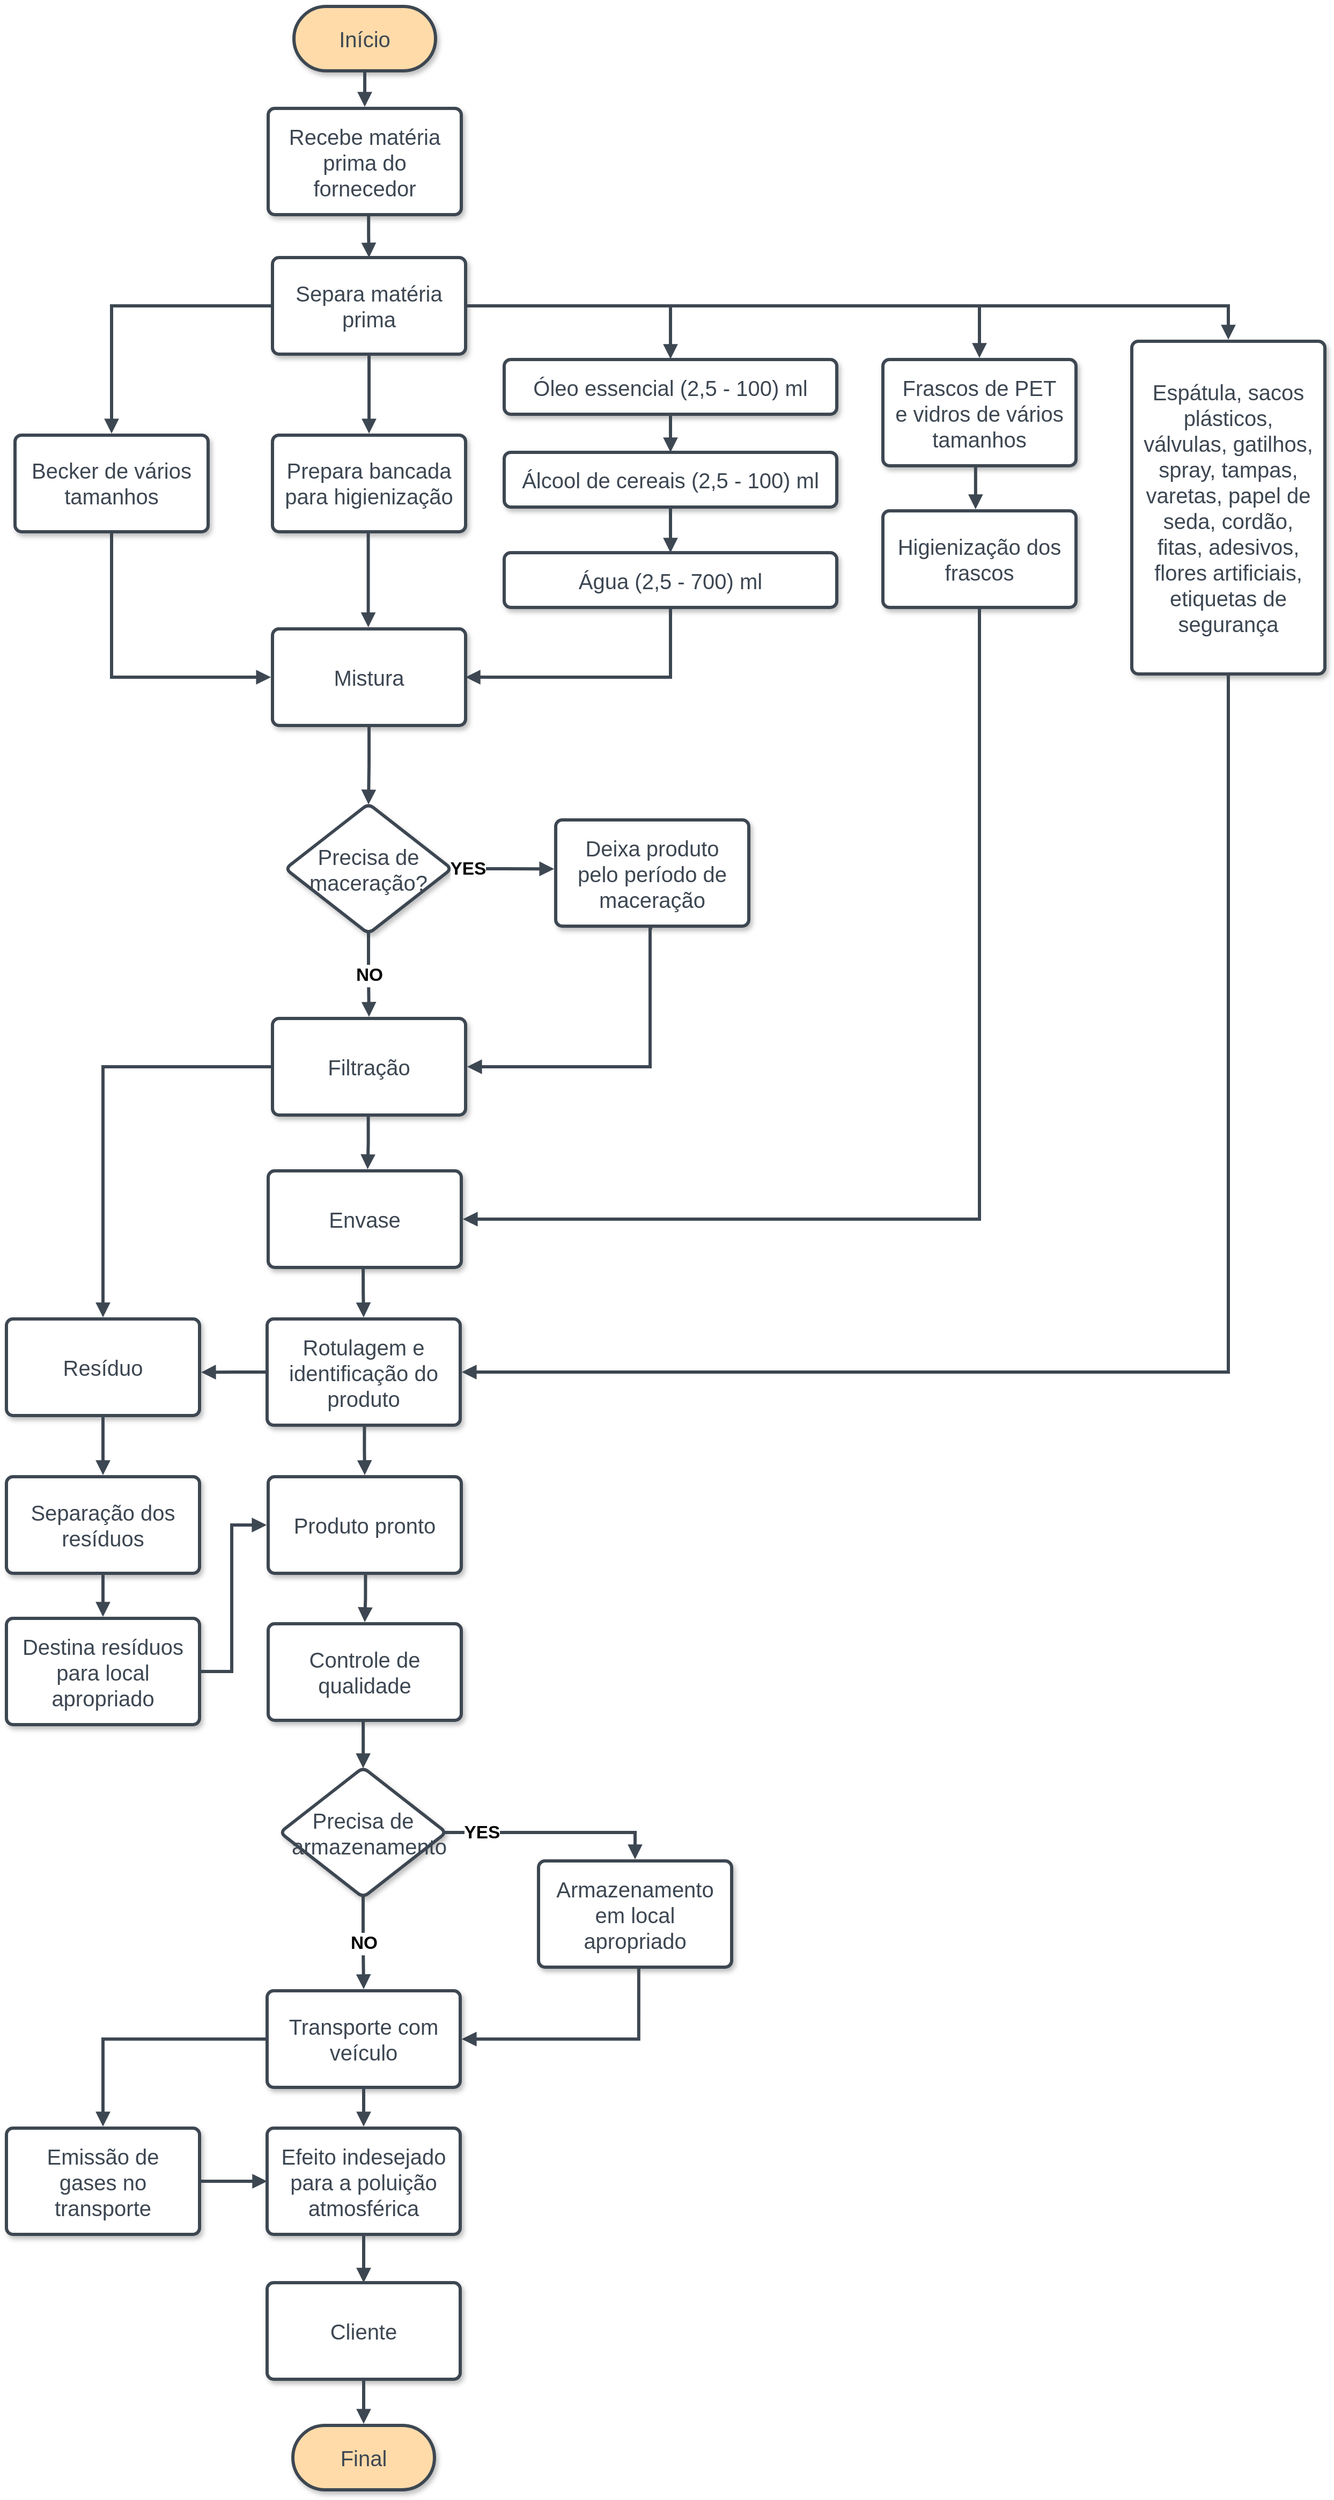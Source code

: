 <mxfile version="21.7.5" type="github">
  <diagram id="C5RBs43oDa-KdzZeNtuy" name="Page-1">
    <mxGraphModel dx="2505" dy="7123" grid="1" gridSize="10" guides="1" tooltips="1" connect="1" arrows="1" fold="1" page="1" pageScale="1" pageWidth="1500" pageHeight="1900" math="0" shadow="0">
      <root>
        <mxCell id="WIyWlLk6GJQsqaUBKTNV-0" />
        <mxCell id="WIyWlLk6GJQsqaUBKTNV-1" parent="WIyWlLk6GJQsqaUBKTNV-0" />
        <mxCell id="oeyPdxeXq-uHNHkCoqnj-98" value="Início" style="html=1;overflow=block;blockSpacing=1;whiteSpace=wrap;rounded=1;arcSize=50;fontSize=20;fontFamily=Helvetica;fontColor=#3d4752;align=center;spacing=11.3;strokeColor=#3d4752;strokeOpacity=100;fillOpacity=100;shadow=1;fillColor=#ffdba9;strokeWidth=3;lucidId=YGcM8_aNu0eV;" vertex="1" parent="WIyWlLk6GJQsqaUBKTNV-1">
          <mxGeometry x="298" y="-5680" width="132" height="60" as="geometry" />
        </mxCell>
        <mxCell id="oeyPdxeXq-uHNHkCoqnj-99" value="Recebe matéria prima do fornecedor" style="html=1;overflow=block;blockSpacing=1;whiteSpace=wrap;fontSize=20;fontFamily=Helvetica;fontColor=#3d4752;align=center;spacing=11.3;strokeColor=#3d4752;strokeOpacity=100;fillOpacity=100;rounded=1;absoluteArcSize=1;arcSize=12;shadow=1;fillColor=#ffffff;strokeWidth=3;lucidId=YGcM0Bxgonje;" vertex="1" parent="WIyWlLk6GJQsqaUBKTNV-1">
          <mxGeometry x="274" y="-5585" width="180" height="99" as="geometry" />
        </mxCell>
        <mxCell id="oeyPdxeXq-uHNHkCoqnj-100" value="" style="html=1;jettySize=18;whiteSpace=wrap;fontSize=13;fontFamily=Helvetica;strokeColor=#3d4752;strokeOpacity=100;strokeWidth=3;rounded=1;arcSize=0;edgeStyle=orthogonalEdgeStyle;startArrow=none;endArrow=block;endFill=1;exitX=0.5;exitY=1.025;exitPerimeter=0;entryX=0.5;entryY=-0.015;entryPerimeter=0;lucidId=YGcMHoneriRA;" edge="1" parent="WIyWlLk6GJQsqaUBKTNV-1" source="oeyPdxeXq-uHNHkCoqnj-98" target="oeyPdxeXq-uHNHkCoqnj-99">
          <mxGeometry width="100" height="100" relative="1" as="geometry">
            <Array as="points" />
          </mxGeometry>
        </mxCell>
        <mxCell id="oeyPdxeXq-uHNHkCoqnj-101" value="Separa matéria prima" style="html=1;overflow=block;blockSpacing=1;whiteSpace=wrap;fontSize=20;fontFamily=Helvetica;fontColor=#3d4752;align=center;spacing=11.3;strokeColor=#3d4752;strokeOpacity=100;fillOpacity=100;rounded=1;absoluteArcSize=1;arcSize=12;shadow=1;fillColor=#ffffff;strokeWidth=3;lucidId=8FcwCl-OisNj;" vertex="1" parent="WIyWlLk6GJQsqaUBKTNV-1">
          <mxGeometry x="278" y="-5446" width="180" height="90" as="geometry" />
        </mxCell>
        <mxCell id="oeyPdxeXq-uHNHkCoqnj-102" value="" style="html=1;jettySize=18;whiteSpace=wrap;fontSize=13;fontFamily=Helvetica;strokeColor=#3d4752;strokeOpacity=100;strokeWidth=3;rounded=1;arcSize=0;edgeStyle=orthogonalEdgeStyle;startArrow=none;endArrow=block;endFill=1;exitX=0.52;exitY=1.015;exitPerimeter=0;lucidId=tGcwjThB-EDp;" edge="1" parent="WIyWlLk6GJQsqaUBKTNV-1" source="oeyPdxeXq-uHNHkCoqnj-99">
          <mxGeometry width="100" height="100" relative="1" as="geometry">
            <Array as="points" />
            <mxPoint x="368" y="-5446" as="targetPoint" />
          </mxGeometry>
        </mxCell>
        <mxCell id="oeyPdxeXq-uHNHkCoqnj-103" value="Frascos de PET e vidros de vários tamanhos" style="html=1;overflow=block;blockSpacing=1;whiteSpace=wrap;fontSize=20;fontFamily=Helvetica;fontColor=#3d4752;align=center;spacing=11.3;strokeColor=#3d4752;strokeOpacity=100;fillOpacity=100;rounded=1;absoluteArcSize=1;arcSize=12;shadow=1;fillColor=#ffffff;strokeWidth=3;lucidId=WHcwYnl.YxyO;" vertex="1" parent="WIyWlLk6GJQsqaUBKTNV-1">
          <mxGeometry x="847" y="-5351" width="180" height="99" as="geometry" />
        </mxCell>
        <mxCell id="oeyPdxeXq-uHNHkCoqnj-104" value="Óleo essencial (2,5 - 100) ml" style="html=1;overflow=block;blockSpacing=1;whiteSpace=wrap;fontSize=20;fontFamily=Helvetica;fontColor=#3d4752;align=center;spacing=11.3;strokeColor=#3d4752;strokeOpacity=100;fillOpacity=100;rounded=1;absoluteArcSize=1;arcSize=12;shadow=1;fillColor=#ffffff;strokeWidth=3;lucidId=nIcwTGv3Z-u6;" vertex="1" parent="WIyWlLk6GJQsqaUBKTNV-1">
          <mxGeometry x="494" y="-5351" width="310" height="51" as="geometry" />
        </mxCell>
        <mxCell id="oeyPdxeXq-uHNHkCoqnj-105" value="Espátula, sacos plásticos, válvulas, gatilhos, spray, tampas, varetas, papel de seda, cordão, fitas, adesivos, flores artificiais, etiquetas de segurança" style="html=1;overflow=block;blockSpacing=1;whiteSpace=wrap;fontSize=20;fontFamily=Helvetica;fontColor=#3d4752;align=center;spacing=11.3;strokeColor=#3d4752;strokeOpacity=100;fillOpacity=100;rounded=1;absoluteArcSize=1;arcSize=12;shadow=1;fillColor=#ffffff;strokeWidth=3;lucidId=qLcwK6qHrBlZ;" vertex="1" parent="WIyWlLk6GJQsqaUBKTNV-1">
          <mxGeometry x="1079" y="-5368" width="180" height="310" as="geometry" />
        </mxCell>
        <mxCell id="oeyPdxeXq-uHNHkCoqnj-106" value="Becker de vários tamanhos" style="html=1;overflow=block;blockSpacing=1;whiteSpace=wrap;fontSize=20;fontFamily=Helvetica;fontColor=#3d4752;align=center;spacing=11.3;strokeColor=#3d4752;strokeOpacity=100;fillOpacity=100;rounded=1;absoluteArcSize=1;arcSize=12;shadow=1;fillColor=#ffffff;strokeWidth=3;lucidId=BNcwj2-kDnB~;" vertex="1" parent="WIyWlLk6GJQsqaUBKTNV-1">
          <mxGeometry x="38" y="-5280.53" width="180" height="90" as="geometry" />
        </mxCell>
        <mxCell id="oeyPdxeXq-uHNHkCoqnj-107" value="" style="html=1;jettySize=18;whiteSpace=wrap;fontSize=13;fontFamily=Helvetica;strokeColor=#3d4752;strokeOpacity=100;strokeWidth=3;rounded=1;arcSize=0;edgeStyle=orthogonalEdgeStyle;startArrow=none;endArrow=block;endFill=1;exitX=1.008;exitY=0.5;exitPerimeter=0;entryX=0.5;entryY=-0.015;entryPerimeter=0;lucidId=3NcwxWJQVx71;" edge="1" parent="WIyWlLk6GJQsqaUBKTNV-1" source="oeyPdxeXq-uHNHkCoqnj-101" target="oeyPdxeXq-uHNHkCoqnj-103">
          <mxGeometry width="100" height="100" relative="1" as="geometry">
            <Array as="points" />
          </mxGeometry>
        </mxCell>
        <mxCell id="oeyPdxeXq-uHNHkCoqnj-108" value="" style="html=1;jettySize=18;whiteSpace=wrap;fontSize=13;fontFamily=Helvetica;strokeColor=#3d4752;strokeOpacity=100;strokeWidth=3;rounded=1;arcSize=0;edgeStyle=orthogonalEdgeStyle;startArrow=none;endArrow=block;endFill=1;exitX=1.008;exitY=0.5;exitPerimeter=0;entryX=0.5;entryY=-0.005;entryPerimeter=0;lucidId=nOcwFCslH8xz;" edge="1" parent="WIyWlLk6GJQsqaUBKTNV-1" source="oeyPdxeXq-uHNHkCoqnj-101" target="oeyPdxeXq-uHNHkCoqnj-105">
          <mxGeometry width="100" height="100" relative="1" as="geometry">
            <Array as="points">
              <mxPoint x="1169" y="-5401" />
            </Array>
          </mxGeometry>
        </mxCell>
        <mxCell id="oeyPdxeXq-uHNHkCoqnj-109" value="Prepara bancada para higienização" style="html=1;overflow=block;blockSpacing=1;whiteSpace=wrap;fontSize=20;fontFamily=Helvetica;fontColor=#3d4752;align=center;spacing=11.3;strokeColor=#3d4752;strokeOpacity=100;fillOpacity=100;rounded=1;absoluteArcSize=1;arcSize=12;shadow=1;fillColor=#ffffff;strokeWidth=3;lucidId=2QcwhOX226Wk;" vertex="1" parent="WIyWlLk6GJQsqaUBKTNV-1">
          <mxGeometry x="278" y="-5280.53" width="180" height="90" as="geometry" />
        </mxCell>
        <mxCell id="oeyPdxeXq-uHNHkCoqnj-110" value="" style="html=1;jettySize=18;whiteSpace=wrap;fontSize=13;fontFamily=Helvetica;strokeColor=#3d4752;strokeOpacity=100;strokeWidth=3;rounded=1;arcSize=0;edgeStyle=orthogonalEdgeStyle;startArrow=none;endArrow=block;endFill=1;exitX=0.5;exitY=1;entryX=0.5;entryY=-0.017;entryPerimeter=0;lucidId=9Rcwi3bHZadr;exitDx=0;exitDy=0;" edge="1" parent="WIyWlLk6GJQsqaUBKTNV-1" source="oeyPdxeXq-uHNHkCoqnj-101" target="oeyPdxeXq-uHNHkCoqnj-109">
          <mxGeometry width="100" height="100" relative="1" as="geometry">
            <Array as="points" />
            <mxPoint x="368" y="-5310" as="sourcePoint" />
          </mxGeometry>
        </mxCell>
        <mxCell id="oeyPdxeXq-uHNHkCoqnj-111" value="Mistura" style="html=1;overflow=block;blockSpacing=1;whiteSpace=wrap;fontSize=20;fontFamily=Helvetica;fontColor=#3d4752;align=center;spacing=11.3;strokeColor=#3d4752;strokeOpacity=100;fillOpacity=100;rounded=1;absoluteArcSize=1;arcSize=12;shadow=1;fillColor=#ffffff;strokeWidth=3;lucidId=0Scwd76Dw3pD;" vertex="1" parent="WIyWlLk6GJQsqaUBKTNV-1">
          <mxGeometry x="278" y="-5100" width="180" height="90" as="geometry" />
        </mxCell>
        <mxCell id="oeyPdxeXq-uHNHkCoqnj-112" value="" style="html=1;jettySize=18;whiteSpace=wrap;fontSize=13;fontFamily=Helvetica;strokeColor=#3d4752;strokeOpacity=100;strokeWidth=3;rounded=1;arcSize=0;edgeStyle=orthogonalEdgeStyle;startArrow=none;endArrow=block;endFill=1;exitX=0.496;exitY=1.017;exitPerimeter=0;entryX=0.496;entryY=-0.017;entryPerimeter=0;lucidId=cTcwrEz4fAhM;" edge="1" parent="WIyWlLk6GJQsqaUBKTNV-1" source="oeyPdxeXq-uHNHkCoqnj-109" target="oeyPdxeXq-uHNHkCoqnj-111">
          <mxGeometry width="100" height="100" relative="1" as="geometry">
            <Array as="points" />
          </mxGeometry>
        </mxCell>
        <mxCell id="oeyPdxeXq-uHNHkCoqnj-113" value="Higienização dos frascos" style="html=1;overflow=block;blockSpacing=1;whiteSpace=wrap;fontSize=20;fontFamily=Helvetica;fontColor=#3d4752;align=center;spacing=11.3;strokeColor=#3d4752;strokeOpacity=100;fillOpacity=100;rounded=1;absoluteArcSize=1;arcSize=12;shadow=1;fillColor=#ffffff;strokeWidth=3;lucidId=1TcwZC0Htjau;" vertex="1" parent="WIyWlLk6GJQsqaUBKTNV-1">
          <mxGeometry x="847" y="-5210" width="180" height="90" as="geometry" />
        </mxCell>
        <mxCell id="oeyPdxeXq-uHNHkCoqnj-114" value="" style="html=1;jettySize=18;whiteSpace=wrap;fontSize=13;fontFamily=Helvetica;strokeColor=#3d4752;strokeOpacity=100;strokeWidth=3;rounded=1;arcSize=0;edgeStyle=orthogonalEdgeStyle;startArrow=none;endArrow=block;endFill=1;exitX=1.008;exitY=0.5;exitPerimeter=0;entryX=0.5;entryY=-0.01;entryPerimeter=0;lucidId=-UcwboVh97pr;" edge="1" parent="WIyWlLk6GJQsqaUBKTNV-1" source="oeyPdxeXq-uHNHkCoqnj-101" target="oeyPdxeXq-uHNHkCoqnj-104">
          <mxGeometry width="100" height="100" relative="1" as="geometry">
            <Array as="points" />
          </mxGeometry>
        </mxCell>
        <mxCell id="oeyPdxeXq-uHNHkCoqnj-115" value="" style="html=1;jettySize=18;whiteSpace=wrap;fontSize=13;fontFamily=Helvetica;strokeColor=#3d4752;strokeOpacity=100;strokeWidth=3;rounded=1;arcSize=0;edgeStyle=orthogonalEdgeStyle;startArrow=none;endArrow=block;endFill=1;exitX=0.48;exitY=1.015;exitPerimeter=0;entryX=0.48;entryY=-0.017;entryPerimeter=0;lucidId=FVcwiRzkbgAg;" edge="1" parent="WIyWlLk6GJQsqaUBKTNV-1" source="oeyPdxeXq-uHNHkCoqnj-103" target="oeyPdxeXq-uHNHkCoqnj-113">
          <mxGeometry width="100" height="100" relative="1" as="geometry">
            <Array as="points" />
          </mxGeometry>
        </mxCell>
        <mxCell id="oeyPdxeXq-uHNHkCoqnj-116" value="Precisa de maceração?" style="html=1;overflow=block;blockSpacing=1;whiteSpace=wrap;rhombus;fontSize=20;fontFamily=Helvetica;fontColor=#3d4752;align=center;spacing=11.3;strokeColor=#3d4752;strokeOpacity=100;fillOpacity=100;rounded=1;absoluteArcSize=1;arcSize=12;shadow=1;fillColor=#ffffff;strokeWidth=3;lucidId=MWcw1JKQZg.j;" vertex="1" parent="WIyWlLk6GJQsqaUBKTNV-1">
          <mxGeometry x="290" y="-4937" width="155" height="121" as="geometry" />
        </mxCell>
        <mxCell id="oeyPdxeXq-uHNHkCoqnj-117" value="" style="html=1;jettySize=18;whiteSpace=wrap;fontSize=16.7;fontFamily=Helvetica;fontStyle=1;strokeColor=#3d4752;strokeOpacity=100;strokeWidth=3;rounded=1;arcSize=0;edgeStyle=orthogonalEdgeStyle;startArrow=none;endArrow=block;endFill=1;exitX=0.991;exitY=0.5;exitPerimeter=0;entryX=-0.008;entryY=0.461;entryPerimeter=0;lucidId=IXcw-OvC-R-s;" edge="1" parent="WIyWlLk6GJQsqaUBKTNV-1" source="oeyPdxeXq-uHNHkCoqnj-116" target="oeyPdxeXq-uHNHkCoqnj-122">
          <mxGeometry width="100" height="100" relative="1" as="geometry">
            <Array as="points" />
          </mxGeometry>
        </mxCell>
        <mxCell id="oeyPdxeXq-uHNHkCoqnj-118" value="YES" style="text;html=1;resizable=0;labelBackgroundColor=default;align=center;verticalAlign=middle;fontStyle=1;fontSize=16.7;" vertex="1" parent="oeyPdxeXq-uHNHkCoqnj-117">
          <mxGeometry x="-0.662" relative="1" as="geometry">
            <mxPoint as="offset" />
          </mxGeometry>
        </mxCell>
        <mxCell id="oeyPdxeXq-uHNHkCoqnj-119" value="Filtração" style="html=1;overflow=block;blockSpacing=1;whiteSpace=wrap;fontSize=20;fontFamily=Helvetica;fontColor=#3d4752;align=center;spacing=11.3;strokeColor=#3d4752;strokeOpacity=100;fillOpacity=100;rounded=1;absoluteArcSize=1;arcSize=12;shadow=1;fillColor=#ffffff;strokeWidth=3;lucidId=ZXcw~A__WTcA;" vertex="1" parent="WIyWlLk6GJQsqaUBKTNV-1">
          <mxGeometry x="278" y="-4737" width="180" height="90" as="geometry" />
        </mxCell>
        <mxCell id="oeyPdxeXq-uHNHkCoqnj-120" value="" style="html=1;jettySize=18;whiteSpace=wrap;fontSize=16.7;fontFamily=Helvetica;fontStyle=1;strokeColor=#3d4752;strokeOpacity=100;strokeWidth=3;rounded=1;arcSize=0;edgeStyle=orthogonalEdgeStyle;startArrow=none;endArrow=block;endFill=1;exitX=0.5;exitY=0.995;exitPerimeter=0;entryX=0.5;entryY=-0.017;entryPerimeter=0;lucidId=AYcwqezpHVg7;" edge="1" parent="WIyWlLk6GJQsqaUBKTNV-1" source="oeyPdxeXq-uHNHkCoqnj-116" target="oeyPdxeXq-uHNHkCoqnj-119">
          <mxGeometry width="100" height="100" relative="1" as="geometry">
            <Array as="points" />
          </mxGeometry>
        </mxCell>
        <mxCell id="oeyPdxeXq-uHNHkCoqnj-121" value="NO" style="text;html=1;resizable=0;labelBackgroundColor=default;align=center;verticalAlign=middle;fontStyle=1;fontSize=16.7;" vertex="1" parent="oeyPdxeXq-uHNHkCoqnj-120">
          <mxGeometry relative="1" as="geometry" />
        </mxCell>
        <mxCell id="oeyPdxeXq-uHNHkCoqnj-122" value="Deixa produto pelo período de maceração" style="html=1;overflow=block;blockSpacing=1;whiteSpace=wrap;fontSize=20;fontFamily=Helvetica;fontColor=#3d4752;align=center;spacing=11.3;strokeColor=#3d4752;strokeOpacity=100;fillOpacity=100;rounded=1;absoluteArcSize=1;arcSize=12;shadow=1;fillColor=#ffffff;strokeWidth=3;lucidId=NYcw1ag34D01;" vertex="1" parent="WIyWlLk6GJQsqaUBKTNV-1">
          <mxGeometry x="542" y="-4922" width="180" height="99" as="geometry" />
        </mxCell>
        <mxCell id="oeyPdxeXq-uHNHkCoqnj-123" value="" style="html=1;jettySize=18;whiteSpace=wrap;fontSize=13;fontFamily=Helvetica;strokeColor=#3d4752;strokeOpacity=100;strokeWidth=3;rounded=1;arcSize=0;edgeStyle=orthogonalEdgeStyle;startArrow=none;endArrow=block;endFill=1;exitX=0.5;exitY=1.017;exitPerimeter=0;entryX=0.5;entryY=0.005;entryPerimeter=0;lucidId=sZcwaonJgHd_;" edge="1" parent="WIyWlLk6GJQsqaUBKTNV-1" source="oeyPdxeXq-uHNHkCoqnj-111" target="oeyPdxeXq-uHNHkCoqnj-116">
          <mxGeometry width="100" height="100" relative="1" as="geometry">
            <Array as="points" />
          </mxGeometry>
        </mxCell>
        <mxCell id="oeyPdxeXq-uHNHkCoqnj-124" value="" style="html=1;jettySize=18;whiteSpace=wrap;fontSize=13;fontFamily=Helvetica;strokeColor=#3d4752;strokeOpacity=100;strokeWidth=3;rounded=1;arcSize=0;edgeStyle=orthogonalEdgeStyle;startArrow=none;endArrow=block;endFill=1;exitX=0.5;exitY=1.015;exitPerimeter=0;entryX=1.008;entryY=0.5;entryPerimeter=0;lucidId=BZcwC6.gD~DS;" edge="1" parent="WIyWlLk6GJQsqaUBKTNV-1" source="oeyPdxeXq-uHNHkCoqnj-122" target="oeyPdxeXq-uHNHkCoqnj-119">
          <mxGeometry width="100" height="100" relative="1" as="geometry">
            <Array as="points">
              <mxPoint x="630" y="-4821" />
              <mxPoint x="630" y="-4692" />
            </Array>
          </mxGeometry>
        </mxCell>
        <mxCell id="oeyPdxeXq-uHNHkCoqnj-125" value="Envase" style="html=1;overflow=block;blockSpacing=1;whiteSpace=wrap;fontSize=20;fontFamily=Helvetica;fontColor=#3d4752;align=center;spacing=11.3;strokeColor=#3d4752;strokeOpacity=100;fillOpacity=100;rounded=1;absoluteArcSize=1;arcSize=12;shadow=1;fillColor=#ffffff;strokeWidth=3;lucidId=q0cwf0W-6g7t;" vertex="1" parent="WIyWlLk6GJQsqaUBKTNV-1">
          <mxGeometry x="274" y="-4595" width="180" height="90" as="geometry" />
        </mxCell>
        <mxCell id="oeyPdxeXq-uHNHkCoqnj-126" value="Final" style="html=1;overflow=block;blockSpacing=1;whiteSpace=wrap;rounded=1;arcSize=50;fontSize=20;fontFamily=Helvetica;fontColor=#3d4752;align=center;spacing=11.3;strokeColor=#3d4752;strokeOpacity=100;fillOpacity=100;shadow=1;fillColor=#ffdba9;strokeWidth=3;lucidId=t1cwyaAYWCxq;" vertex="1" parent="WIyWlLk6GJQsqaUBKTNV-1">
          <mxGeometry x="297" y="-3426" width="132" height="60" as="geometry" />
        </mxCell>
        <mxCell id="oeyPdxeXq-uHNHkCoqnj-128" value="" style="html=1;jettySize=18;whiteSpace=wrap;fontSize=13;fontFamily=Helvetica;strokeColor=#3d4752;strokeOpacity=100;strokeWidth=3;rounded=1;arcSize=0;edgeStyle=orthogonalEdgeStyle;startArrow=none;endArrow=block;endFill=1;exitX=0.5;exitY=1.017;exitPerimeter=0;entryX=-0.008;entryY=0.5;entryPerimeter=0;lucidId=V2cw7hryna26;" edge="1" parent="WIyWlLk6GJQsqaUBKTNV-1" source="oeyPdxeXq-uHNHkCoqnj-106" target="oeyPdxeXq-uHNHkCoqnj-111">
          <mxGeometry width="100" height="100" relative="1" as="geometry">
            <Array as="points">
              <mxPoint x="128" y="-5055" />
            </Array>
          </mxGeometry>
        </mxCell>
        <mxCell id="oeyPdxeXq-uHNHkCoqnj-129" value="" style="html=1;jettySize=18;whiteSpace=wrap;fontSize=13;fontFamily=Helvetica;strokeColor=#3d4752;strokeOpacity=100;strokeWidth=3;rounded=1;arcSize=0;edgeStyle=orthogonalEdgeStyle;startArrow=none;endArrow=block;endFill=1;exitX=-0.008;exitY=0.5;exitPerimeter=0;entryX=0.5;entryY=-0.017;entryPerimeter=0;lucidId=f4cwZ7TWneDO;" edge="1" parent="WIyWlLk6GJQsqaUBKTNV-1" source="oeyPdxeXq-uHNHkCoqnj-101" target="oeyPdxeXq-uHNHkCoqnj-106">
          <mxGeometry width="100" height="100" relative="1" as="geometry">
            <Array as="points" />
          </mxGeometry>
        </mxCell>
        <mxCell id="oeyPdxeXq-uHNHkCoqnj-130" value="Resíduo" style="html=1;overflow=block;blockSpacing=1;whiteSpace=wrap;fontSize=20;fontFamily=Helvetica;fontColor=#3d4752;align=center;spacing=11.3;strokeColor=#3d4752;strokeOpacity=100;fillOpacity=100;rounded=1;absoluteArcSize=1;arcSize=12;shadow=1;fillColor=#ffffff;strokeWidth=3;lucidId=v6cw4Uoar-NR;" vertex="1" parent="WIyWlLk6GJQsqaUBKTNV-1">
          <mxGeometry x="30" y="-4457" width="180" height="90" as="geometry" />
        </mxCell>
        <mxCell id="oeyPdxeXq-uHNHkCoqnj-131" value="" style="html=1;jettySize=18;whiteSpace=wrap;fontSize=13;fontFamily=Helvetica;strokeColor=#3d4752;strokeOpacity=100;strokeWidth=3;rounded=1;arcSize=0;edgeStyle=orthogonalEdgeStyle;startArrow=none;endArrow=block;endFill=1;exitX=0.5;exitY=1.017;exitPerimeter=0;entryX=1.008;entryY=0.5;entryPerimeter=0;lucidId=06cw5d8bLUtg;" edge="1" parent="WIyWlLk6GJQsqaUBKTNV-1" source="oeyPdxeXq-uHNHkCoqnj-113" target="oeyPdxeXq-uHNHkCoqnj-125">
          <mxGeometry width="100" height="100" relative="1" as="geometry">
            <Array as="points">
              <mxPoint x="937" y="-4550" />
            </Array>
          </mxGeometry>
        </mxCell>
        <mxCell id="oeyPdxeXq-uHNHkCoqnj-132" value="" style="html=1;jettySize=18;whiteSpace=wrap;fontSize=13;fontFamily=Helvetica;strokeColor=#3d4752;strokeOpacity=100;strokeWidth=3;rounded=1;arcSize=0;edgeStyle=orthogonalEdgeStyle;startArrow=none;endArrow=block;endFill=1;exitX=-0.008;exitY=0.5;exitPerimeter=0;entryX=0.5;entryY=-0.017;entryPerimeter=0;lucidId=q7cw8anaiRQP;" edge="1" parent="WIyWlLk6GJQsqaUBKTNV-1" source="oeyPdxeXq-uHNHkCoqnj-119" target="oeyPdxeXq-uHNHkCoqnj-130">
          <mxGeometry width="100" height="100" relative="1" as="geometry">
            <Array as="points" />
          </mxGeometry>
        </mxCell>
        <mxCell id="oeyPdxeXq-uHNHkCoqnj-133" value="Produto pronto" style="html=1;overflow=block;blockSpacing=1;whiteSpace=wrap;fontSize=20;fontFamily=Helvetica;fontColor=#3d4752;align=center;spacing=11.3;strokeColor=#3d4752;strokeOpacity=100;fillOpacity=100;rounded=1;absoluteArcSize=1;arcSize=12;shadow=1;fillColor=#ffffff;strokeWidth=3;lucidId=17cwy.eUG1hP;" vertex="1" parent="WIyWlLk6GJQsqaUBKTNV-1">
          <mxGeometry x="274" y="-4310" width="180" height="90" as="geometry" />
        </mxCell>
        <mxCell id="oeyPdxeXq-uHNHkCoqnj-134" value="" style="html=1;jettySize=18;whiteSpace=wrap;fontSize=13;fontFamily=Helvetica;strokeColor=#3d4752;strokeOpacity=100;strokeWidth=3;rounded=1;arcSize=0;edgeStyle=orthogonalEdgeStyle;startArrow=none;endArrow=block;endFill=1;exitX=0.492;exitY=1.017;exitPerimeter=0;entryX=0.5;entryY=-0.015;entryPerimeter=0;lucidId=h8cw9GfB~.yR;" edge="1" parent="WIyWlLk6GJQsqaUBKTNV-1" source="oeyPdxeXq-uHNHkCoqnj-125" target="oeyPdxeXq-uHNHkCoqnj-136">
          <mxGeometry width="100" height="100" relative="1" as="geometry">
            <Array as="points" />
          </mxGeometry>
        </mxCell>
        <mxCell id="oeyPdxeXq-uHNHkCoqnj-135" value="" style="html=1;jettySize=18;whiteSpace=wrap;fontSize=13;fontFamily=Helvetica;strokeColor=#3d4752;strokeOpacity=100;strokeWidth=3;rounded=1;arcSize=0;edgeStyle=orthogonalEdgeStyle;startArrow=none;endArrow=block;endFill=1;exitX=0.496;exitY=1.017;exitPerimeter=0;entryX=0.515;entryY=-0.017;entryPerimeter=0;lucidId=t8cwf42Uu.9X;" edge="1" parent="WIyWlLk6GJQsqaUBKTNV-1" source="oeyPdxeXq-uHNHkCoqnj-119" target="oeyPdxeXq-uHNHkCoqnj-125">
          <mxGeometry width="100" height="100" relative="1" as="geometry">
            <Array as="points" />
          </mxGeometry>
        </mxCell>
        <mxCell id="oeyPdxeXq-uHNHkCoqnj-136" value="Rotulagem e identificação do produto" style="html=1;overflow=block;blockSpacing=1;whiteSpace=wrap;fontSize=20;fontFamily=Helvetica;fontColor=#3d4752;align=center;spacing=11.3;strokeColor=#3d4752;strokeOpacity=100;fillOpacity=100;rounded=1;absoluteArcSize=1;arcSize=12;shadow=1;fillColor=#ffffff;strokeWidth=3;lucidId=V8cwm_4rN-~a;" vertex="1" parent="WIyWlLk6GJQsqaUBKTNV-1">
          <mxGeometry x="273" y="-4457" width="180" height="99" as="geometry" />
        </mxCell>
        <mxCell id="oeyPdxeXq-uHNHkCoqnj-137" value="" style="html=1;jettySize=18;whiteSpace=wrap;fontSize=13;fontFamily=Helvetica;strokeColor=#3d4752;strokeOpacity=100;strokeWidth=3;rounded=1;arcSize=0;edgeStyle=orthogonalEdgeStyle;startArrow=none;endArrow=block;endFill=1;exitX=0.5;exitY=1;entryX=1.008;entryY=0.5;entryPerimeter=0;lucidId=L9cwfXOAUQpj;exitDx=0;exitDy=0;" edge="1" parent="WIyWlLk6GJQsqaUBKTNV-1" source="oeyPdxeXq-uHNHkCoqnj-105" target="oeyPdxeXq-uHNHkCoqnj-136">
          <mxGeometry width="100" height="100" relative="1" as="geometry">
            <Array as="points">
              <mxPoint x="1169" y="-4407" />
            </Array>
            <mxPoint x="1120" y="-4920.45" as="sourcePoint" />
          </mxGeometry>
        </mxCell>
        <mxCell id="oeyPdxeXq-uHNHkCoqnj-138" value="" style="html=1;jettySize=18;whiteSpace=wrap;fontSize=13;fontFamily=Helvetica;strokeColor=#3d4752;strokeOpacity=100;strokeWidth=3;rounded=1;arcSize=0;edgeStyle=orthogonalEdgeStyle;startArrow=none;endArrow=block;endFill=1;exitX=0.504;exitY=1.015;exitPerimeter=0;entryX=0.5;entryY=-0.017;entryPerimeter=0;lucidId=i-cwdwP2_uW1;" edge="1" parent="WIyWlLk6GJQsqaUBKTNV-1" source="oeyPdxeXq-uHNHkCoqnj-136" target="oeyPdxeXq-uHNHkCoqnj-133">
          <mxGeometry width="100" height="100" relative="1" as="geometry">
            <Array as="points" />
          </mxGeometry>
        </mxCell>
        <mxCell id="oeyPdxeXq-uHNHkCoqnj-139" value="Controle de qualidade" style="html=1;overflow=block;blockSpacing=1;whiteSpace=wrap;fontSize=20;fontFamily=Helvetica;fontColor=#3d4752;align=center;spacing=11.3;strokeColor=#3d4752;strokeOpacity=100;fillOpacity=100;rounded=1;absoluteArcSize=1;arcSize=12;shadow=1;fillColor=#ffffff;strokeWidth=3;lucidId=P-cwliy-7QMT;" vertex="1" parent="WIyWlLk6GJQsqaUBKTNV-1">
          <mxGeometry x="274" y="-4173" width="180" height="90" as="geometry" />
        </mxCell>
        <mxCell id="oeyPdxeXq-uHNHkCoqnj-140" value="" style="html=1;jettySize=18;whiteSpace=wrap;fontSize=13;fontFamily=Helvetica;strokeColor=#3d4752;strokeOpacity=100;strokeWidth=3;rounded=1;arcSize=0;edgeStyle=orthogonalEdgeStyle;startArrow=none;endArrow=block;endFill=1;exitX=0.504;exitY=1.017;exitPerimeter=0;entryX=0.5;entryY=-0.017;entryPerimeter=0;lucidId=4-cwZHx8_qPD;" edge="1" parent="WIyWlLk6GJQsqaUBKTNV-1" source="oeyPdxeXq-uHNHkCoqnj-133" target="oeyPdxeXq-uHNHkCoqnj-139">
          <mxGeometry width="100" height="100" relative="1" as="geometry">
            <Array as="points" />
          </mxGeometry>
        </mxCell>
        <mxCell id="oeyPdxeXq-uHNHkCoqnj-141" value="Armazenamento em local apropriado" style="html=1;overflow=block;blockSpacing=1;whiteSpace=wrap;fontSize=20;fontFamily=Helvetica;fontColor=#3d4752;align=center;spacing=11.3;strokeColor=#3d4752;strokeOpacity=100;fillOpacity=100;rounded=1;absoluteArcSize=1;arcSize=12;shadow=1;fillColor=#ffffff;strokeWidth=3;lucidId=k_cw9REtUZ46;" vertex="1" parent="WIyWlLk6GJQsqaUBKTNV-1">
          <mxGeometry x="526" y="-3952" width="180" height="99" as="geometry" />
        </mxCell>
        <mxCell id="oeyPdxeXq-uHNHkCoqnj-142" value="Cliente" style="html=1;overflow=block;blockSpacing=1;whiteSpace=wrap;fontSize=20;fontFamily=Helvetica;fontColor=#3d4752;align=center;spacing=11.3;strokeColor=#3d4752;strokeOpacity=100;fillOpacity=100;rounded=1;absoluteArcSize=1;arcSize=12;shadow=1;fillColor=#ffffff;strokeWidth=3;lucidId=L_cwhwvoX.vt;" vertex="1" parent="WIyWlLk6GJQsqaUBKTNV-1">
          <mxGeometry x="273" y="-3559" width="180" height="90" as="geometry" />
        </mxCell>
        <mxCell id="oeyPdxeXq-uHNHkCoqnj-143" value="" style="html=1;jettySize=18;whiteSpace=wrap;fontSize=13;fontFamily=Helvetica;strokeColor=#3d4752;strokeOpacity=100;strokeWidth=3;rounded=1;arcSize=0;edgeStyle=orthogonalEdgeStyle;startArrow=none;endArrow=block;endFill=1;exitX=0.519;exitY=1.015;exitPerimeter=0;entryX=1.008;entryY=0.5;entryPerimeter=0;lucidId=l~cw.qssPCAt;" edge="1" parent="WIyWlLk6GJQsqaUBKTNV-1" source="oeyPdxeXq-uHNHkCoqnj-141" target="oeyPdxeXq-uHNHkCoqnj-157">
          <mxGeometry width="100" height="100" relative="1" as="geometry">
            <Array as="points">
              <mxPoint x="619" y="-3786" />
            </Array>
          </mxGeometry>
        </mxCell>
        <mxCell id="oeyPdxeXq-uHNHkCoqnj-144" value="" style="html=1;jettySize=18;whiteSpace=wrap;fontSize=13;fontFamily=Helvetica;strokeColor=#3d4752;strokeOpacity=100;strokeWidth=3;rounded=1;arcSize=0;edgeStyle=orthogonalEdgeStyle;startArrow=none;endArrow=block;endFill=1;exitX=0.5;exitY=1.017;exitPerimeter=0;entryX=0.5;entryY=-0.025;entryPerimeter=0;lucidId=y~cwXAivYT4o;" edge="1" parent="WIyWlLk6GJQsqaUBKTNV-1" source="oeyPdxeXq-uHNHkCoqnj-142" target="oeyPdxeXq-uHNHkCoqnj-126">
          <mxGeometry width="100" height="100" relative="1" as="geometry">
            <Array as="points" />
          </mxGeometry>
        </mxCell>
        <mxCell id="oeyPdxeXq-uHNHkCoqnj-145" value="Precisa de armazenamento" style="html=1;overflow=block;blockSpacing=1;whiteSpace=wrap;rhombus;fontSize=20;fontFamily=Helvetica;fontColor=#3d4752;align=center;spacing=11.3;strokeColor=#3d4752;strokeOpacity=100;fillOpacity=100;rounded=1;absoluteArcSize=1;arcSize=12;shadow=1;fillColor=#ffffff;strokeWidth=3;lucidId=cadwjrNsdsuw;" vertex="1" parent="WIyWlLk6GJQsqaUBKTNV-1">
          <mxGeometry x="285" y="-4039" width="155" height="121" as="geometry" />
        </mxCell>
        <mxCell id="oeyPdxeXq-uHNHkCoqnj-146" value="" style="html=1;jettySize=18;whiteSpace=wrap;fontSize=16.7;fontFamily=Helvetica;fontStyle=1;strokeColor=#3d4752;strokeOpacity=100;strokeWidth=3;rounded=1;arcSize=0;edgeStyle=orthogonalEdgeStyle;startArrow=none;endArrow=block;endFill=1;exitX=0.5;exitY=0.995;exitPerimeter=0;entryX=0.5;entryY=-0.017;entryPerimeter=0;lucidId=sadw5~J6Ddiy;" edge="1" parent="WIyWlLk6GJQsqaUBKTNV-1" source="oeyPdxeXq-uHNHkCoqnj-145" target="oeyPdxeXq-uHNHkCoqnj-157">
          <mxGeometry width="100" height="100" relative="1" as="geometry">
            <Array as="points" />
          </mxGeometry>
        </mxCell>
        <mxCell id="oeyPdxeXq-uHNHkCoqnj-147" value="NO" style="text;html=1;resizable=0;labelBackgroundColor=default;align=center;verticalAlign=middle;fontStyle=1;fontSize=16.7;" vertex="1" parent="oeyPdxeXq-uHNHkCoqnj-146">
          <mxGeometry relative="1" as="geometry" />
        </mxCell>
        <mxCell id="oeyPdxeXq-uHNHkCoqnj-148" value="" style="html=1;jettySize=18;whiteSpace=wrap;fontSize=13;fontFamily=Helvetica;strokeColor=#3d4752;strokeOpacity=100;strokeWidth=3;rounded=1;arcSize=0;edgeStyle=orthogonalEdgeStyle;startArrow=none;endArrow=block;endFill=1;exitX=0.492;exitY=1.017;exitPerimeter=0;entryX=0.5;entryY=0.005;entryPerimeter=0;lucidId=Nadwuvuy2RRA;" edge="1" parent="WIyWlLk6GJQsqaUBKTNV-1" source="oeyPdxeXq-uHNHkCoqnj-139" target="oeyPdxeXq-uHNHkCoqnj-145">
          <mxGeometry width="100" height="100" relative="1" as="geometry">
            <Array as="points" />
          </mxGeometry>
        </mxCell>
        <mxCell id="oeyPdxeXq-uHNHkCoqnj-149" value="" style="html=1;jettySize=18;whiteSpace=wrap;fontSize=13;fontFamily=Helvetica;strokeColor=#3d4752;strokeOpacity=100;strokeWidth=3;rounded=1;arcSize=0;edgeStyle=orthogonalEdgeStyle;startArrow=none;endArrow=block;endFill=1;exitX=-0.008;exitY=0.5;exitPerimeter=0;entryX=1.008;entryY=0.552;entryPerimeter=0;lucidId=qcdwqQWyb911;" edge="1" parent="WIyWlLk6GJQsqaUBKTNV-1" source="oeyPdxeXq-uHNHkCoqnj-136" target="oeyPdxeXq-uHNHkCoqnj-130">
          <mxGeometry width="100" height="100" relative="1" as="geometry">
            <Array as="points" />
          </mxGeometry>
        </mxCell>
        <mxCell id="oeyPdxeXq-uHNHkCoqnj-150" value="Separação dos resíduos" style="html=1;overflow=block;blockSpacing=1;whiteSpace=wrap;fontSize=20;fontFamily=Helvetica;fontColor=#3d4752;align=center;spacing=11.3;strokeColor=#3d4752;strokeOpacity=100;fillOpacity=100;rounded=1;absoluteArcSize=1;arcSize=12;shadow=1;fillColor=#ffffff;strokeWidth=3;lucidId=RcdwsSbveHl5;" vertex="1" parent="WIyWlLk6GJQsqaUBKTNV-1">
          <mxGeometry x="30" y="-4310" width="180" height="90" as="geometry" />
        </mxCell>
        <mxCell id="oeyPdxeXq-uHNHkCoqnj-151" value="" style="html=1;jettySize=18;whiteSpace=wrap;fontSize=13;fontFamily=Helvetica;strokeColor=#3d4752;strokeOpacity=100;strokeWidth=3;rounded=1;arcSize=0;edgeStyle=orthogonalEdgeStyle;startArrow=none;endArrow=block;endFill=1;exitX=0.5;exitY=1.017;exitPerimeter=0;entryX=0.5;entryY=-0.017;entryPerimeter=0;lucidId=.cdw7RzxFD6P;" edge="1" parent="WIyWlLk6GJQsqaUBKTNV-1" source="oeyPdxeXq-uHNHkCoqnj-130" target="oeyPdxeXq-uHNHkCoqnj-150">
          <mxGeometry width="100" height="100" relative="1" as="geometry">
            <Array as="points" />
          </mxGeometry>
        </mxCell>
        <mxCell id="oeyPdxeXq-uHNHkCoqnj-152" value="" style="html=1;jettySize=18;whiteSpace=wrap;fontSize=16.7;fontFamily=Helvetica;fontStyle=1;strokeColor=#3d4752;strokeOpacity=100;strokeWidth=3;rounded=1;arcSize=0;edgeStyle=orthogonalEdgeStyle;startArrow=none;endArrow=block;endFill=1;exitX=0.991;exitY=0.5;exitPerimeter=0;entryX=0.5;entryY=-0.015;entryPerimeter=0;lucidId=egdw_uf-Eksy;" edge="1" parent="WIyWlLk6GJQsqaUBKTNV-1" source="oeyPdxeXq-uHNHkCoqnj-145" target="oeyPdxeXq-uHNHkCoqnj-141">
          <mxGeometry width="100" height="100" relative="1" as="geometry">
            <Array as="points">
              <mxPoint x="616" y="-3979" />
            </Array>
          </mxGeometry>
        </mxCell>
        <mxCell id="oeyPdxeXq-uHNHkCoqnj-153" value="YES" style="text;html=1;resizable=0;labelBackgroundColor=default;align=center;verticalAlign=middle;fontStyle=1;fontSize=16.7;" vertex="1" parent="oeyPdxeXq-uHNHkCoqnj-152">
          <mxGeometry x="-0.662" relative="1" as="geometry">
            <mxPoint as="offset" />
          </mxGeometry>
        </mxCell>
        <mxCell id="oeyPdxeXq-uHNHkCoqnj-154" value="Destina resíduos para local apropriado" style="html=1;overflow=block;blockSpacing=1;whiteSpace=wrap;fontSize=20;fontFamily=Helvetica;fontColor=#3d4752;align=center;spacing=11.3;strokeColor=#3d4752;strokeOpacity=100;fillOpacity=100;rounded=1;absoluteArcSize=1;arcSize=12;shadow=1;fillColor=#ffffff;strokeWidth=3;lucidId=GldwOE7hstkG;" vertex="1" parent="WIyWlLk6GJQsqaUBKTNV-1">
          <mxGeometry x="30" y="-4178" width="180" height="99" as="geometry" />
        </mxCell>
        <mxCell id="oeyPdxeXq-uHNHkCoqnj-155" value="" style="html=1;jettySize=18;whiteSpace=wrap;fontSize=13;fontFamily=Helvetica;strokeColor=#3d4752;strokeOpacity=100;strokeWidth=3;rounded=1;arcSize=0;edgeStyle=orthogonalEdgeStyle;startArrow=none;endArrow=block;endFill=1;exitX=0.5;exitY=1.017;exitPerimeter=0;entryX=0.5;entryY=-0.015;entryPerimeter=0;lucidId=bmdwN1cvjdyl;" edge="1" parent="WIyWlLk6GJQsqaUBKTNV-1" source="oeyPdxeXq-uHNHkCoqnj-150" target="oeyPdxeXq-uHNHkCoqnj-154">
          <mxGeometry width="100" height="100" relative="1" as="geometry">
            <Array as="points" />
          </mxGeometry>
        </mxCell>
        <mxCell id="oeyPdxeXq-uHNHkCoqnj-156" value="" style="html=1;jettySize=18;whiteSpace=wrap;fontSize=13;fontFamily=Helvetica;strokeColor=#3d4752;strokeOpacity=100;strokeWidth=3;rounded=1;arcSize=0;edgeStyle=orthogonalEdgeStyle;startArrow=none;endArrow=block;endFill=1;exitX=1.008;exitY=0.5;exitPerimeter=0;entryX=-0.008;entryY=0.5;entryPerimeter=0;lucidId=kodwgV..Vlv~;" edge="1" parent="WIyWlLk6GJQsqaUBKTNV-1" source="oeyPdxeXq-uHNHkCoqnj-154" target="oeyPdxeXq-uHNHkCoqnj-133">
          <mxGeometry width="100" height="100" relative="1" as="geometry">
            <Array as="points">
              <mxPoint x="240" y="-4129" />
              <mxPoint x="240" y="-4265" />
            </Array>
          </mxGeometry>
        </mxCell>
        <mxCell id="oeyPdxeXq-uHNHkCoqnj-157" value="Transporte com veículo" style="html=1;overflow=block;blockSpacing=1;whiteSpace=wrap;fontSize=20;fontFamily=Helvetica;fontColor=#3d4752;align=center;spacing=11.3;strokeColor=#3d4752;strokeOpacity=100;fillOpacity=100;rounded=1;absoluteArcSize=1;arcSize=12;shadow=1;fillColor=#ffffff;strokeWidth=3;lucidId=pp1DwR57AiYW;" vertex="1" parent="WIyWlLk6GJQsqaUBKTNV-1">
          <mxGeometry x="273" y="-3831" width="180" height="90" as="geometry" />
        </mxCell>
        <mxCell id="oeyPdxeXq-uHNHkCoqnj-158" value="" style="html=1;jettySize=18;whiteSpace=wrap;fontSize=13;fontFamily=Helvetica;strokeColor=#3d4752;strokeOpacity=100;strokeWidth=3;rounded=1;arcSize=0;edgeStyle=orthogonalEdgeStyle;startArrow=none;endArrow=block;endFill=1;exitX=0.5;exitY=1.017;exitPerimeter=0;entryX=0.5;entryY=-0.015;entryPerimeter=0;lucidId=6p1DJFL8DuUD;" edge="1" parent="WIyWlLk6GJQsqaUBKTNV-1" source="oeyPdxeXq-uHNHkCoqnj-157" target="oeyPdxeXq-uHNHkCoqnj-161">
          <mxGeometry width="100" height="100" relative="1" as="geometry">
            <Array as="points" />
          </mxGeometry>
        </mxCell>
        <mxCell id="oeyPdxeXq-uHNHkCoqnj-159" value="Emissão de gases no transporte" style="html=1;overflow=block;blockSpacing=1;whiteSpace=wrap;fontSize=20;fontFamily=Helvetica;fontColor=#3d4752;align=center;spacing=11.3;strokeColor=#3d4752;strokeOpacity=100;fillOpacity=100;rounded=1;absoluteArcSize=1;arcSize=12;shadow=1;fillColor=#ffffff;strokeWidth=3;lucidId=Sq1DK2M872pH;" vertex="1" parent="WIyWlLk6GJQsqaUBKTNV-1">
          <mxGeometry x="30" y="-3703" width="180" height="99" as="geometry" />
        </mxCell>
        <mxCell id="oeyPdxeXq-uHNHkCoqnj-160" value="" style="html=1;jettySize=18;whiteSpace=wrap;fontSize=13;fontFamily=Helvetica;strokeColor=#3d4752;strokeOpacity=100;strokeWidth=3;rounded=1;arcSize=0;edgeStyle=orthogonalEdgeStyle;startArrow=none;endArrow=block;endFill=1;exitX=-0.008;exitY=0.5;exitPerimeter=0;entryX=0.5;entryY=-0.015;entryPerimeter=0;lucidId=fr1Dqpi7zHJs;" edge="1" parent="WIyWlLk6GJQsqaUBKTNV-1" source="oeyPdxeXq-uHNHkCoqnj-157" target="oeyPdxeXq-uHNHkCoqnj-159">
          <mxGeometry width="100" height="100" relative="1" as="geometry">
            <Array as="points" />
          </mxGeometry>
        </mxCell>
        <mxCell id="oeyPdxeXq-uHNHkCoqnj-161" value="Efeito indesejado para a poluição atmosférica" style="html=1;overflow=block;blockSpacing=1;whiteSpace=wrap;fontSize=20;fontFamily=Helvetica;fontColor=#3d4752;align=center;spacing=11.3;strokeColor=#3d4752;strokeOpacity=100;fillOpacity=100;rounded=1;absoluteArcSize=1;arcSize=12;shadow=1;fillColor=#ffffff;strokeWidth=3;lucidId=mC1DxNlHsY0v;" vertex="1" parent="WIyWlLk6GJQsqaUBKTNV-1">
          <mxGeometry x="273" y="-3703" width="180" height="99" as="geometry" />
        </mxCell>
        <mxCell id="oeyPdxeXq-uHNHkCoqnj-162" value="" style="html=1;jettySize=18;whiteSpace=wrap;fontSize=13;fontFamily=Helvetica;strokeColor=#3d4752;strokeOpacity=100;strokeWidth=3;rounded=1;arcSize=0;edgeStyle=orthogonalEdgeStyle;startArrow=none;endArrow=block;endFill=1;exitX=0.5;exitY=1;lucidId=6p1DJFL8DuUD;entryX=0.5;entryY=0;entryDx=0;entryDy=0;exitDx=0;exitDy=0;" edge="1" parent="WIyWlLk6GJQsqaUBKTNV-1" source="oeyPdxeXq-uHNHkCoqnj-161" target="oeyPdxeXq-uHNHkCoqnj-142">
          <mxGeometry width="100" height="100" relative="1" as="geometry">
            <Array as="points" />
            <mxPoint x="373" y="-3729" as="sourcePoint" />
            <mxPoint x="470" y="-3694" as="targetPoint" />
          </mxGeometry>
        </mxCell>
        <mxCell id="oeyPdxeXq-uHNHkCoqnj-163" value="" style="html=1;jettySize=18;whiteSpace=wrap;fontSize=13;fontFamily=Helvetica;strokeColor=#3d4752;strokeOpacity=100;strokeWidth=3;rounded=1;arcSize=0;edgeStyle=orthogonalEdgeStyle;startArrow=none;endArrow=block;endFill=1;exitX=1;exitY=0.5;entryX=0;entryY=0.5;lucidId=6p1DJFL8DuUD;exitDx=0;exitDy=0;entryDx=0;entryDy=0;" edge="1" parent="WIyWlLk6GJQsqaUBKTNV-1" source="oeyPdxeXq-uHNHkCoqnj-159" target="oeyPdxeXq-uHNHkCoqnj-161">
          <mxGeometry width="100" height="100" relative="1" as="geometry">
            <Array as="points" />
            <mxPoint x="383" y="-3719" as="sourcePoint" />
            <mxPoint x="383" y="-3684" as="targetPoint" />
          </mxGeometry>
        </mxCell>
        <mxCell id="oeyPdxeXq-uHNHkCoqnj-165" value="Álcool de cereais (2,5 - 100) ml" style="html=1;overflow=block;blockSpacing=1;whiteSpace=wrap;fontSize=20;fontFamily=Helvetica;fontColor=#3d4752;align=center;spacing=11.3;strokeColor=#3d4752;strokeOpacity=100;fillOpacity=100;rounded=1;absoluteArcSize=1;arcSize=12;shadow=1;fillColor=#ffffff;strokeWidth=3;lucidId=nIcwTGv3Z-u6;" vertex="1" parent="WIyWlLk6GJQsqaUBKTNV-1">
          <mxGeometry x="494" y="-5264.53" width="310" height="51" as="geometry" />
        </mxCell>
        <mxCell id="oeyPdxeXq-uHNHkCoqnj-166" value="Água (2,5 - 700) ml" style="html=1;overflow=block;blockSpacing=1;whiteSpace=wrap;fontSize=20;fontFamily=Helvetica;fontColor=#3d4752;align=center;spacing=11.3;strokeColor=#3d4752;strokeOpacity=100;fillOpacity=100;rounded=1;absoluteArcSize=1;arcSize=12;shadow=1;fillColor=#ffffff;strokeWidth=3;lucidId=nIcwTGv3Z-u6;" vertex="1" parent="WIyWlLk6GJQsqaUBKTNV-1">
          <mxGeometry x="494" y="-5171" width="310" height="51" as="geometry" />
        </mxCell>
        <mxCell id="oeyPdxeXq-uHNHkCoqnj-167" value="" style="html=1;jettySize=18;whiteSpace=wrap;fontSize=13;fontFamily=Helvetica;strokeColor=#3d4752;strokeOpacity=100;strokeWidth=3;rounded=1;arcSize=0;edgeStyle=orthogonalEdgeStyle;startArrow=none;endArrow=block;endFill=1;exitX=0.5;exitY=1;entryX=1;entryY=0.5;lucidId=cTcwrEz4fAhM;entryDx=0;entryDy=0;exitDx=0;exitDy=0;" edge="1" parent="WIyWlLk6GJQsqaUBKTNV-1" source="oeyPdxeXq-uHNHkCoqnj-166" target="oeyPdxeXq-uHNHkCoqnj-111">
          <mxGeometry width="100" height="100" relative="1" as="geometry">
            <Array as="points" />
            <mxPoint x="377" y="-5179" as="sourcePoint" />
            <mxPoint x="377" y="-5092" as="targetPoint" />
          </mxGeometry>
        </mxCell>
        <mxCell id="oeyPdxeXq-uHNHkCoqnj-168" value="" style="html=1;jettySize=18;whiteSpace=wrap;fontSize=13;fontFamily=Helvetica;strokeColor=#3d4752;strokeOpacity=100;strokeWidth=3;rounded=1;arcSize=0;edgeStyle=orthogonalEdgeStyle;startArrow=none;endArrow=block;endFill=1;exitX=0.5;exitY=1;entryX=0.5;entryY=0;lucidId=9Rcwi3bHZadr;exitDx=0;exitDy=0;entryDx=0;entryDy=0;" edge="1" parent="WIyWlLk6GJQsqaUBKTNV-1" source="oeyPdxeXq-uHNHkCoqnj-104" target="oeyPdxeXq-uHNHkCoqnj-165">
          <mxGeometry width="100" height="100" relative="1" as="geometry">
            <Array as="points" />
            <mxPoint x="378" y="-5346" as="sourcePoint" />
            <mxPoint x="378" y="-5272" as="targetPoint" />
          </mxGeometry>
        </mxCell>
        <mxCell id="oeyPdxeXq-uHNHkCoqnj-169" value="" style="html=1;jettySize=18;whiteSpace=wrap;fontSize=13;fontFamily=Helvetica;strokeColor=#3d4752;strokeOpacity=100;strokeWidth=3;rounded=1;arcSize=0;edgeStyle=orthogonalEdgeStyle;startArrow=none;endArrow=block;endFill=1;entryX=0.5;entryY=0;lucidId=9Rcwi3bHZadr;entryDx=0;entryDy=0;exitX=0.5;exitY=1;exitDx=0;exitDy=0;" edge="1" parent="WIyWlLk6GJQsqaUBKTNV-1" source="oeyPdxeXq-uHNHkCoqnj-165" target="oeyPdxeXq-uHNHkCoqnj-166">
          <mxGeometry width="100" height="100" relative="1" as="geometry">
            <Array as="points" />
            <mxPoint x="670" y="-5200" as="sourcePoint" />
            <mxPoint x="659" y="-5256" as="targetPoint" />
          </mxGeometry>
        </mxCell>
      </root>
    </mxGraphModel>
  </diagram>
</mxfile>
